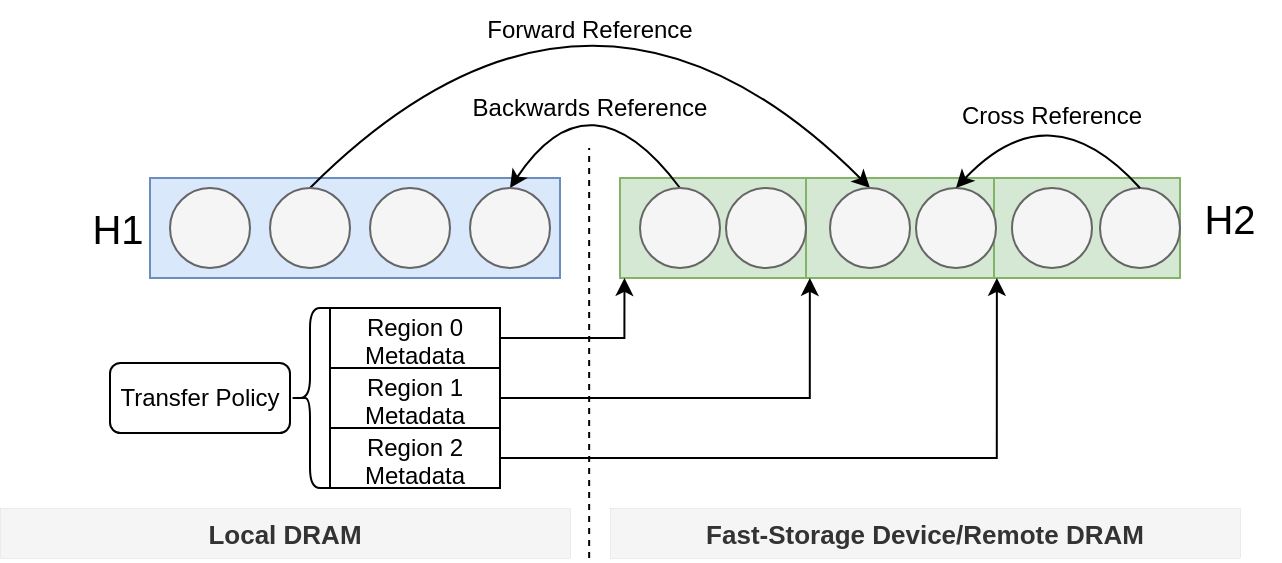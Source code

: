 <mxfile version="23.1.4" type="github">
  <diagram name="Page-1" id="aSFnrGsEZerKpgFlY_de">
    <mxGraphModel dx="733" dy="448" grid="1" gridSize="10" guides="1" tooltips="1" connect="1" arrows="1" fold="1" page="1" pageScale="1" pageWidth="827" pageHeight="1169" math="0" shadow="0">
      <root>
        <mxCell id="0" />
        <mxCell id="1" parent="0" />
        <mxCell id="uuQsWfg2vaXSyOKopWDg-3" value="" style="shape=table;startSize=0;container=1;collapsible=0;childLayout=tableLayout;fillColor=#d5e8d4;strokeColor=#82b366;" vertex="1" parent="1">
          <mxGeometry x="335" y="375" width="280" height="50" as="geometry" />
        </mxCell>
        <mxCell id="uuQsWfg2vaXSyOKopWDg-4" value="" style="shape=tableRow;horizontal=0;startSize=0;swimlaneHead=0;swimlaneBody=0;strokeColor=inherit;top=0;left=0;bottom=0;right=0;collapsible=0;dropTarget=0;fillColor=none;points=[[0,0.5],[1,0.5]];portConstraint=eastwest;" vertex="1" parent="uuQsWfg2vaXSyOKopWDg-3">
          <mxGeometry width="280" height="50" as="geometry" />
        </mxCell>
        <mxCell id="uuQsWfg2vaXSyOKopWDg-5" value="" style="shape=partialRectangle;html=1;whiteSpace=wrap;connectable=0;strokeColor=inherit;overflow=hidden;fillColor=none;top=0;left=0;bottom=0;right=0;pointerEvents=1;" vertex="1" parent="uuQsWfg2vaXSyOKopWDg-4">
          <mxGeometry width="93" height="50" as="geometry">
            <mxRectangle width="93" height="50" as="alternateBounds" />
          </mxGeometry>
        </mxCell>
        <mxCell id="uuQsWfg2vaXSyOKopWDg-6" value="" style="shape=partialRectangle;html=1;whiteSpace=wrap;connectable=0;strokeColor=inherit;overflow=hidden;fillColor=none;top=0;left=0;bottom=0;right=0;pointerEvents=1;" vertex="1" parent="uuQsWfg2vaXSyOKopWDg-4">
          <mxGeometry x="93" width="94" height="50" as="geometry">
            <mxRectangle width="94" height="50" as="alternateBounds" />
          </mxGeometry>
        </mxCell>
        <mxCell id="uuQsWfg2vaXSyOKopWDg-7" value="" style="shape=partialRectangle;html=1;whiteSpace=wrap;connectable=0;strokeColor=inherit;overflow=hidden;fillColor=none;top=0;left=0;bottom=0;right=0;pointerEvents=1;" vertex="1" parent="uuQsWfg2vaXSyOKopWDg-4">
          <mxGeometry x="187" width="93" height="50" as="geometry">
            <mxRectangle width="93" height="50" as="alternateBounds" />
          </mxGeometry>
        </mxCell>
        <mxCell id="uuQsWfg2vaXSyOKopWDg-1" value="" style="rounded=0;whiteSpace=wrap;html=1;fillColor=#dae8fc;strokeColor=#6c8ebf;" vertex="1" parent="1">
          <mxGeometry x="100" y="375" width="205" height="50" as="geometry" />
        </mxCell>
        <mxCell id="uuQsWfg2vaXSyOKopWDg-34" style="edgeStyle=orthogonalEdgeStyle;rounded=0;orthogonalLoop=1;jettySize=auto;html=1;exitX=1;exitY=0.5;exitDx=0;exitDy=0;entryX=0.008;entryY=0.999;entryDx=0;entryDy=0;entryPerimeter=0;" edge="1" parent="1" source="uuQsWfg2vaXSyOKopWDg-24" target="uuQsWfg2vaXSyOKopWDg-4">
          <mxGeometry relative="1" as="geometry" />
        </mxCell>
        <mxCell id="uuQsWfg2vaXSyOKopWDg-35" style="edgeStyle=orthogonalEdgeStyle;rounded=0;orthogonalLoop=1;jettySize=auto;html=1;exitX=1;exitY=0.5;exitDx=0;exitDy=0;entryX=0.339;entryY=0.999;entryDx=0;entryDy=0;entryPerimeter=0;" edge="1" parent="1" source="uuQsWfg2vaXSyOKopWDg-26" target="uuQsWfg2vaXSyOKopWDg-4">
          <mxGeometry relative="1" as="geometry" />
        </mxCell>
        <mxCell id="uuQsWfg2vaXSyOKopWDg-36" style="edgeStyle=orthogonalEdgeStyle;rounded=0;orthogonalLoop=1;jettySize=auto;html=1;exitX=1;exitY=0.5;exitDx=0;exitDy=0;entryX=0.673;entryY=0.999;entryDx=0;entryDy=0;entryPerimeter=0;" edge="1" parent="1" source="uuQsWfg2vaXSyOKopWDg-28" target="uuQsWfg2vaXSyOKopWDg-4">
          <mxGeometry relative="1" as="geometry" />
        </mxCell>
        <mxCell id="uuQsWfg2vaXSyOKopWDg-38" value="" style="curved=1;endArrow=classic;html=1;rounded=0;exitX=0.5;exitY=0;exitDx=0;exitDy=0;entryX=0.5;entryY=0;entryDx=0;entryDy=0;" edge="1" parent="1" source="uuQsWfg2vaXSyOKopWDg-56" target="uuQsWfg2vaXSyOKopWDg-61">
          <mxGeometry width="50" height="50" relative="1" as="geometry">
            <mxPoint x="220" y="350" as="sourcePoint" />
            <mxPoint x="470" y="330" as="targetPoint" />
            <Array as="points">
              <mxPoint x="320" y="240" />
            </Array>
          </mxGeometry>
        </mxCell>
        <mxCell id="uuQsWfg2vaXSyOKopWDg-46" value="" style="curved=1;endArrow=none;html=1;rounded=0;startArrow=classic;startFill=1;endFill=0;exitX=0.5;exitY=0;exitDx=0;exitDy=0;entryX=0.5;entryY=0;entryDx=0;entryDy=0;" edge="1" parent="1" source="uuQsWfg2vaXSyOKopWDg-58" target="uuQsWfg2vaXSyOKopWDg-59">
          <mxGeometry width="50" height="50" relative="1" as="geometry">
            <mxPoint x="280" y="350" as="sourcePoint" />
            <mxPoint x="450" y="350" as="targetPoint" />
            <Array as="points">
              <mxPoint x="320" y="320" />
            </Array>
          </mxGeometry>
        </mxCell>
        <mxCell id="uuQsWfg2vaXSyOKopWDg-39" value="Forward Reference" style="text;html=1;align=center;verticalAlign=middle;whiteSpace=wrap;rounded=0;rotation=0;" vertex="1" parent="1">
          <mxGeometry x="260" y="286" width="120" height="30" as="geometry" />
        </mxCell>
        <mxCell id="uuQsWfg2vaXSyOKopWDg-50" value="" style="endArrow=none;dashed=1;html=1;rounded=0;" edge="1" parent="1">
          <mxGeometry width="50" height="50" relative="1" as="geometry">
            <mxPoint x="319.58" y="565" as="sourcePoint" />
            <mxPoint x="319.58" y="360" as="targetPoint" />
          </mxGeometry>
        </mxCell>
        <mxCell id="uuQsWfg2vaXSyOKopWDg-47" value="Backwards Reference" style="text;html=1;align=center;verticalAlign=middle;whiteSpace=wrap;rounded=0;rotation=0;" vertex="1" parent="1">
          <mxGeometry x="260" y="325" width="120" height="30" as="geometry" />
        </mxCell>
        <mxCell id="uuQsWfg2vaXSyOKopWDg-23" value="" style="shape=table;startSize=0;container=1;collapsible=0;childLayout=tableLayout;" vertex="1" parent="1">
          <mxGeometry x="190" y="440" width="85" height="90" as="geometry" />
        </mxCell>
        <mxCell id="uuQsWfg2vaXSyOKopWDg-24" value="" style="shape=tableRow;horizontal=0;startSize=0;swimlaneHead=0;swimlaneBody=0;strokeColor=inherit;top=0;left=0;bottom=0;right=0;collapsible=0;dropTarget=0;fillColor=none;points=[[0,0.5],[1,0.5]];portConstraint=eastwest;" vertex="1" parent="uuQsWfg2vaXSyOKopWDg-23">
          <mxGeometry width="85" height="30" as="geometry" />
        </mxCell>
        <mxCell id="uuQsWfg2vaXSyOKopWDg-25" value="Region 0 Metadata" style="shape=partialRectangle;html=1;whiteSpace=wrap;connectable=0;strokeColor=inherit;overflow=hidden;fillColor=none;top=0;left=0;bottom=0;right=0;pointerEvents=1;" vertex="1" parent="uuQsWfg2vaXSyOKopWDg-24">
          <mxGeometry width="85" height="30" as="geometry">
            <mxRectangle width="85" height="30" as="alternateBounds" />
          </mxGeometry>
        </mxCell>
        <mxCell id="uuQsWfg2vaXSyOKopWDg-26" value="" style="shape=tableRow;horizontal=0;startSize=0;swimlaneHead=0;swimlaneBody=0;strokeColor=inherit;top=0;left=0;bottom=0;right=0;collapsible=0;dropTarget=0;fillColor=none;points=[[0,0.5],[1,0.5]];portConstraint=eastwest;" vertex="1" parent="uuQsWfg2vaXSyOKopWDg-23">
          <mxGeometry y="30" width="85" height="30" as="geometry" />
        </mxCell>
        <mxCell id="uuQsWfg2vaXSyOKopWDg-27" value="Region 1 Metadata" style="shape=partialRectangle;html=1;whiteSpace=wrap;connectable=0;strokeColor=inherit;overflow=hidden;fillColor=none;top=0;left=0;bottom=0;right=0;pointerEvents=1;" vertex="1" parent="uuQsWfg2vaXSyOKopWDg-26">
          <mxGeometry width="85" height="30" as="geometry">
            <mxRectangle width="85" height="30" as="alternateBounds" />
          </mxGeometry>
        </mxCell>
        <mxCell id="uuQsWfg2vaXSyOKopWDg-28" value="" style="shape=tableRow;horizontal=0;startSize=0;swimlaneHead=0;swimlaneBody=0;strokeColor=inherit;top=0;left=0;bottom=0;right=0;collapsible=0;dropTarget=0;fillColor=none;points=[[0,0.5],[1,0.5]];portConstraint=eastwest;" vertex="1" parent="uuQsWfg2vaXSyOKopWDg-23">
          <mxGeometry y="60" width="85" height="30" as="geometry" />
        </mxCell>
        <mxCell id="uuQsWfg2vaXSyOKopWDg-29" value="Region 2 Metadata" style="shape=partialRectangle;html=1;whiteSpace=wrap;connectable=0;strokeColor=inherit;overflow=hidden;fillColor=none;top=0;left=0;bottom=0;right=0;pointerEvents=1;" vertex="1" parent="uuQsWfg2vaXSyOKopWDg-28">
          <mxGeometry width="85" height="30" as="geometry">
            <mxRectangle width="85" height="30" as="alternateBounds" />
          </mxGeometry>
        </mxCell>
        <mxCell id="uuQsWfg2vaXSyOKopWDg-42" value="" style="shape=curlyBracket;whiteSpace=wrap;html=1;rounded=1;labelPosition=left;verticalLabelPosition=middle;align=right;verticalAlign=middle;" vertex="1" parent="1">
          <mxGeometry x="170" y="440" width="20" height="90" as="geometry" />
        </mxCell>
        <mxCell id="uuQsWfg2vaXSyOKopWDg-41" value="Transfer Policy" style="rounded=1;whiteSpace=wrap;html=1;" vertex="1" parent="1">
          <mxGeometry x="80" y="467.5" width="90" height="35" as="geometry" />
        </mxCell>
        <mxCell id="uuQsWfg2vaXSyOKopWDg-10" value="&lt;font style=&quot;font-size: 20px;&quot;&gt;H2&lt;/font&gt;" style="text;html=1;align=center;verticalAlign=middle;whiteSpace=wrap;rounded=0;" vertex="1" parent="1">
          <mxGeometry x="615" y="380" width="50" height="30" as="geometry" />
        </mxCell>
        <mxCell id="uuQsWfg2vaXSyOKopWDg-51" value="&lt;font style=&quot;font-size: 20px;&quot;&gt;H1&lt;/font&gt;" style="text;html=1;align=center;verticalAlign=middle;whiteSpace=wrap;rounded=0;" vertex="1" parent="1">
          <mxGeometry x="59" y="385" width="50" height="30" as="geometry" />
        </mxCell>
        <mxCell id="uuQsWfg2vaXSyOKopWDg-53" value="&lt;b&gt;&lt;font style=&quot;font-size: 13px;&quot;&gt;Fast-Storage Device/Remote DRAM&lt;/font&gt;&lt;/b&gt;" style="rounded=0;whiteSpace=wrap;html=1;fillColor=#f5f5f5;fontColor=#333333;strokeColor=#666666;strokeWidth=0;" vertex="1" parent="1">
          <mxGeometry x="330" y="540" width="315" height="25" as="geometry" />
        </mxCell>
        <mxCell id="uuQsWfg2vaXSyOKopWDg-54" value="&lt;b style=&quot;border-color: var(--border-color);&quot;&gt;&lt;font style=&quot;border-color: var(--border-color); font-size: 13px;&quot;&gt;Local DRAM&lt;/font&gt;&lt;/b&gt;" style="rounded=0;whiteSpace=wrap;html=1;fillColor=#f5f5f5;fontColor=#333333;strokeColor=#666666;strokeWidth=0;" vertex="1" parent="1">
          <mxGeometry x="25" y="540" width="285" height="25" as="geometry" />
        </mxCell>
        <mxCell id="uuQsWfg2vaXSyOKopWDg-55" value="" style="ellipse;whiteSpace=wrap;html=1;fillColor=#f5f5f5;fontColor=#333333;strokeColor=#666666;" vertex="1" parent="1">
          <mxGeometry x="110" y="380" width="40" height="40" as="geometry" />
        </mxCell>
        <mxCell id="uuQsWfg2vaXSyOKopWDg-56" value="" style="ellipse;whiteSpace=wrap;html=1;fillColor=#f5f5f5;fontColor=#333333;strokeColor=#666666;" vertex="1" parent="1">
          <mxGeometry x="160" y="380" width="40" height="40" as="geometry" />
        </mxCell>
        <mxCell id="uuQsWfg2vaXSyOKopWDg-57" value="" style="ellipse;whiteSpace=wrap;html=1;fillColor=#f5f5f5;fontColor=#333333;strokeColor=#666666;" vertex="1" parent="1">
          <mxGeometry x="210" y="380" width="40" height="40" as="geometry" />
        </mxCell>
        <mxCell id="uuQsWfg2vaXSyOKopWDg-58" value="" style="ellipse;whiteSpace=wrap;html=1;fillColor=#f5f5f5;fontColor=#333333;strokeColor=#666666;" vertex="1" parent="1">
          <mxGeometry x="260" y="380" width="40" height="40" as="geometry" />
        </mxCell>
        <mxCell id="uuQsWfg2vaXSyOKopWDg-59" value="" style="ellipse;whiteSpace=wrap;html=1;fillColor=#f5f5f5;fontColor=#333333;strokeColor=#666666;" vertex="1" parent="1">
          <mxGeometry x="345" y="380" width="40" height="40" as="geometry" />
        </mxCell>
        <mxCell id="uuQsWfg2vaXSyOKopWDg-60" value="" style="ellipse;whiteSpace=wrap;html=1;fillColor=#f5f5f5;fontColor=#333333;strokeColor=#666666;" vertex="1" parent="1">
          <mxGeometry x="388" y="380" width="40" height="40" as="geometry" />
        </mxCell>
        <mxCell id="uuQsWfg2vaXSyOKopWDg-61" value="" style="ellipse;whiteSpace=wrap;html=1;fillColor=#f5f5f5;fontColor=#333333;strokeColor=#666666;" vertex="1" parent="1">
          <mxGeometry x="440" y="380" width="40" height="40" as="geometry" />
        </mxCell>
        <mxCell id="uuQsWfg2vaXSyOKopWDg-62" value="" style="ellipse;whiteSpace=wrap;html=1;fillColor=#f5f5f5;fontColor=#333333;strokeColor=#666666;" vertex="1" parent="1">
          <mxGeometry x="483" y="380" width="40" height="40" as="geometry" />
        </mxCell>
        <mxCell id="uuQsWfg2vaXSyOKopWDg-63" value="" style="ellipse;whiteSpace=wrap;html=1;fillColor=#f5f5f5;fontColor=#333333;strokeColor=#666666;" vertex="1" parent="1">
          <mxGeometry x="575" y="380" width="40" height="40" as="geometry" />
        </mxCell>
        <mxCell id="uuQsWfg2vaXSyOKopWDg-44" value="" style="curved=1;endArrow=none;html=1;rounded=0;entryX=0.5;entryY=0;entryDx=0;entryDy=0;startArrow=classic;startFill=1;endFill=0;exitX=0.5;exitY=0;exitDx=0;exitDy=0;" edge="1" parent="1" source="uuQsWfg2vaXSyOKopWDg-62" target="uuQsWfg2vaXSyOKopWDg-63">
          <mxGeometry width="50" height="50" relative="1" as="geometry">
            <mxPoint x="510" y="365" as="sourcePoint" />
            <mxPoint x="572" y="336" as="targetPoint" />
            <Array as="points">
              <mxPoint x="550" y="330" />
            </Array>
          </mxGeometry>
        </mxCell>
        <mxCell id="uuQsWfg2vaXSyOKopWDg-64" value="" style="ellipse;whiteSpace=wrap;html=1;fillColor=#f5f5f5;fontColor=#333333;strokeColor=#666666;" vertex="1" parent="1">
          <mxGeometry x="531" y="380" width="40" height="40" as="geometry" />
        </mxCell>
        <mxCell id="uuQsWfg2vaXSyOKopWDg-65" value="Cross Reference" style="text;html=1;align=center;verticalAlign=middle;whiteSpace=wrap;rounded=0;rotation=0;" vertex="1" parent="1">
          <mxGeometry x="491" y="329" width="120" height="30" as="geometry" />
        </mxCell>
      </root>
    </mxGraphModel>
  </diagram>
</mxfile>
